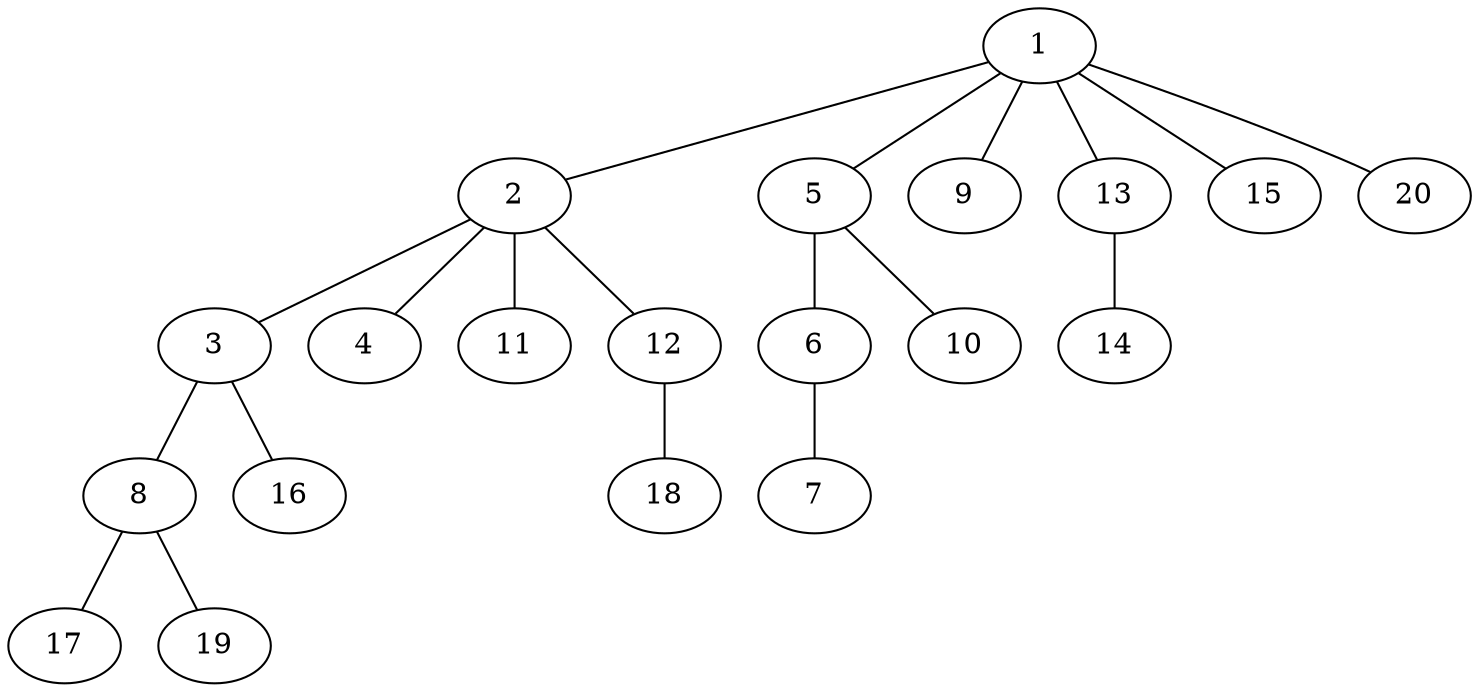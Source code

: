 graph graphname {1--2
1--5
1--9
1--13
1--15
1--20
2--3
2--4
2--11
2--12
3--8
3--16
5--6
5--10
6--7
8--17
8--19
12--18
13--14
}